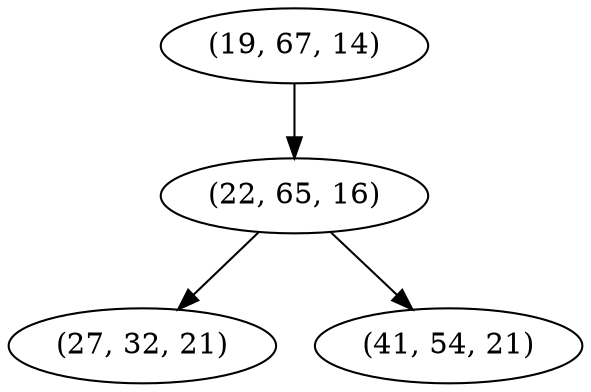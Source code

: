 digraph tree {
    "(19, 67, 14)";
    "(22, 65, 16)";
    "(27, 32, 21)";
    "(41, 54, 21)";
    "(19, 67, 14)" -> "(22, 65, 16)";
    "(22, 65, 16)" -> "(27, 32, 21)";
    "(22, 65, 16)" -> "(41, 54, 21)";
}
